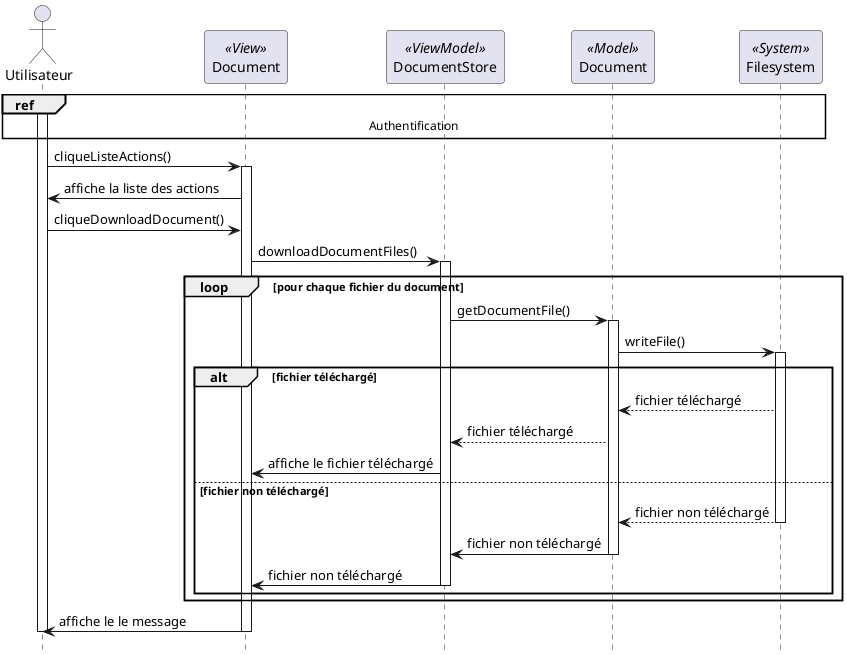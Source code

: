 @startuml sequence_download

hide footbox


actor "Utilisateur" as user
participant "Document" as docView << View >>
participant "DocumentStore" as docVm << ViewModel >>
participant "Document" as docM << Model >>
participant "Filesystem" as fs << System >>



ref over user, docView, docVm, docM, fs : Authentification
activate user
user -> docView : cliqueListeActions()
activate docView
docView -> user : affiche la liste des actions
user -> docView : cliqueDownloadDocument()
docView -> docVm : downloadDocumentFiles()
activate docVm
loop pour chaque fichier du document
    docVm -> docM : getDocumentFile()
    activate docM
    docM -> fs : writeFile()
    activate fs
    alt fichier téléchargé
        fs --> docM : fichier téléchargé
        docM --> docVm : fichier téléchargé
        docVm -> docView : affiche le fichier téléchargé
    else fichier non téléchargé
        fs --> docM : fichier non téléchargé
        deactivate fs
        docM -> docVm : fichier non téléchargé
        deactivate docM
        docVm -> docView : fichier non téléchargé
        deactivate docVm
    end
end
    docView -> user : affiche le le message
    deactivate docView

deactivate docView
deactivate user